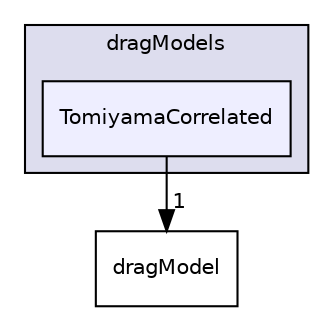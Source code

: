 digraph "TomiyamaCorrelated" {
  bgcolor=transparent;
  compound=true
  node [ fontsize="10", fontname="Helvetica"];
  edge [ labelfontsize="10", labelfontname="Helvetica"];
  subgraph clusterdir_c12715deda8d46eba24a898350c37162 {
    graph [ bgcolor="#ddddee", pencolor="black", label="dragModels" fontname="Helvetica", fontsize="10", URL="dir_c12715deda8d46eba24a898350c37162.html"]
  dir_7533edb21617d35bd343e5ff902f8ce0 [shape=box, label="TomiyamaCorrelated", style="filled", fillcolor="#eeeeff", pencolor="black", URL="dir_7533edb21617d35bd343e5ff902f8ce0.html"];
  }
  dir_c9718ac6a53fe2aa2c810e65c693ba50 [shape=box label="dragModel" URL="dir_c9718ac6a53fe2aa2c810e65c693ba50.html"];
  dir_7533edb21617d35bd343e5ff902f8ce0->dir_c9718ac6a53fe2aa2c810e65c693ba50 [headlabel="1", labeldistance=1.5 headhref="dir_000197_000073.html"];
}
